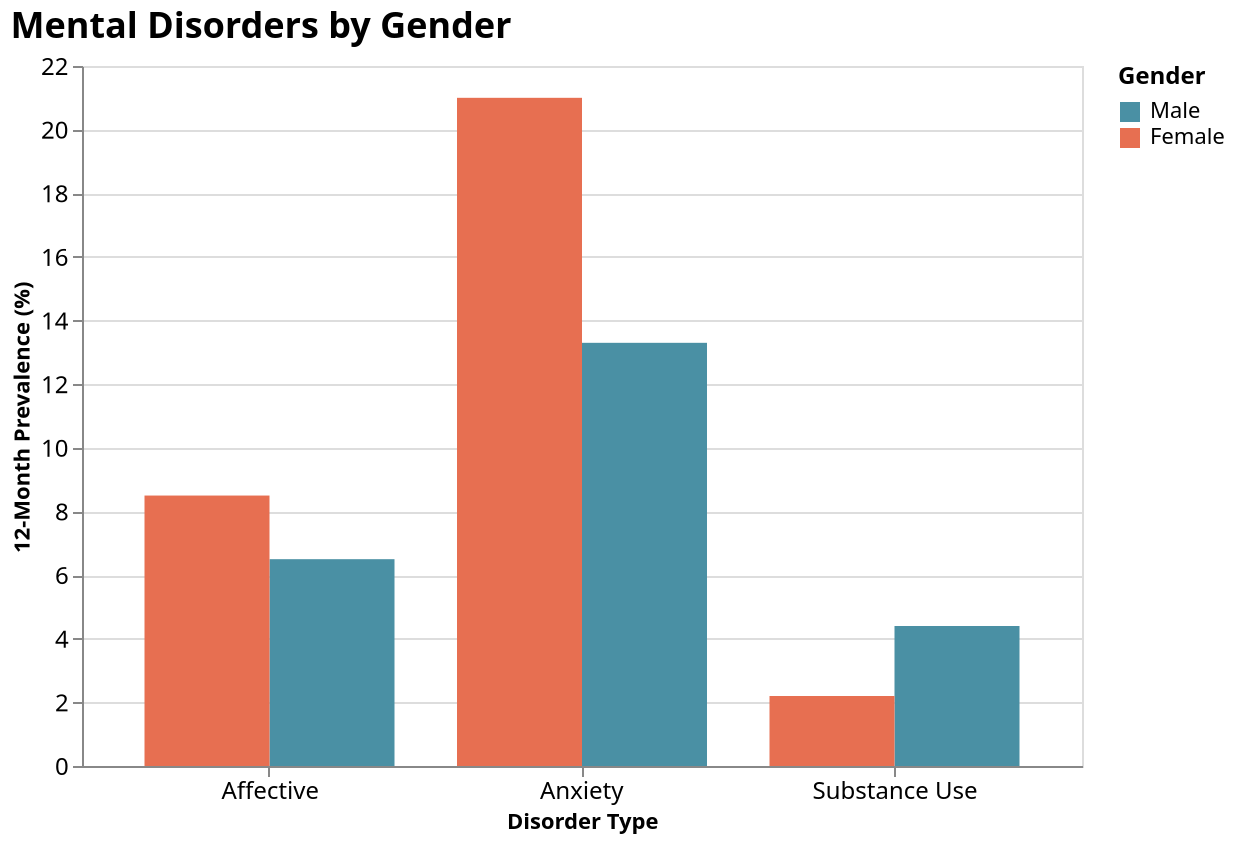 {
  "$schema": "https://vega.github.io/schema/vega-lite/v5.json",
  "title": {
    "text": "Mental Disorders by Gender",
    "fontSize": 18,
    "font": "Merriweather",
    "anchor": "start"
  },
  "width": 500,
  "height": 350,
  "data": {
    "values": [
      {"disorder_type": "Anxiety", "gender": "Male", "prevalence": 13.3},
      {"disorder_type": "Anxiety", "gender": "Female", "prevalence": 21.0},
      {"disorder_type": "Affective", "gender": "Male", "prevalence": 6.5},
      {"disorder_type": "Affective", "gender": "Female", "prevalence": 8.5},
      {"disorder_type": "Substance Use", "gender": "Male", "prevalence": 4.4},
      {"disorder_type": "Substance Use", "gender": "Female", "prevalence": 2.2}
    ]
  },
  "mark": "bar",
  "encoding": {
    "x": {
      "field": "disorder_type",
      "type": "nominal",
      "title": "Disorder Type",
      "axis": {
        "labelAngle": 0,
        "labelFontSize": 12
      }
    },
    "y": {
      "field": "prevalence",
      "type": "quantitative",
      "title": "12-Month Prevalence (%)",
      "axis": {
        "labelFontSize": 12
      }
    },
    "color": {
      "field": "gender",
      "type": "nominal",
      "scale": {
        "domain": ["Male", "Female"],
        "range": ["#4a90a4", "#e76f51"]
      },
      "legend": {
        "title": "Gender",
        "titleFontSize": 12,
        "labelFontSize": 11
      }
    },
    "xOffset": {
      "field": "gender"
    },
    "tooltip": [
      {"field": "disorder_type", "type": "nominal", "title": "Disorder Type"},
      {"field": "gender", "type": "nominal", "title": "Gender"},
      {"field": "prevalence", "type": "quantitative", "title": "Prevalence (%)", "format": ".1f"}
    ]
  }
}
